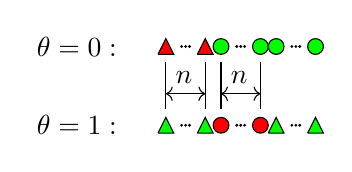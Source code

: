 
\begin{tikzpicture}
\draw [fill=green] (0.9,.4) -- (1,.6) -- (1.1,.4) -- (0.9,.4);
\draw [fill] (1.2,0.5) circle [radius=0.01];
\draw [fill] (1.25,0.5) circle [radius=0.01];
\draw [fill] (1.3,0.5) circle [radius=0.01];
\draw [fill=green]  (1.4,.4) -- (1.5,.6) -- (1.6,.4) -- (1.4,.4);
\draw [fill=red] (1.7,0.5) circle [radius=0.1];
%\draw [fill=red] (1.,0.5) circle [radius=0.1];
\draw [fill] (1.9,0.5) circle [radius=0.01];
\draw [fill] (1.95,0.5) circle [radius=0.01];
\draw [fill] (2.0,0.5) circle [radius=0.01];
\draw [fill=red] (2.2,0.5) circle [radius=0.1];
\draw [fill=green]  (2.3,.4) -- (2.4,.6) -- (2.5,.4) -- (2.3,.4);
\draw [fill] (2.6,0.5) circle [radius=0.01];
\draw [fill] (2.65,0.5) circle [radius=0.01];
\draw [fill] (2.7,0.5) circle [radius=0.01];
\draw [fill=green] (2.8,.4) -- (2.9,.6) -- (3,.4) -- (2.8,.4);

\draw (1,0.7) -- (1,1.3);
\draw (1.5,0.7) -- (1.5,1.3);
\draw [<->] (1, 0.9) -- (1.5,0.9);
\node [above right] at (1,.9) {$n$};

\draw (1.7,0.7) -- (1.7,1.3);
\draw (2.2,0.7) -- (2.2,1.3);
\draw [<->] (1.7, 0.9) -- (2.2,0.9);
\node [above right] at (1.7,.9) {$n$};

\node [left] at (0.5,.5) {$\theta=1:$};

\draw [fill=red] (0.9,1.4) -- (1,1.6) -- (1.1,1.4) -- (0.9,1.4);
\draw [fill] (1.2,1.5) circle [radius=0.01];
\draw [fill] (1.25,1.5) circle [radius=0.01];
\draw [fill] (1.3,1.5) circle [radius=0.01];
\draw [fill=red] (1.4,1.4) -- (1.5,1.6) -- (1.6,1.4) -- (1.4,1.4);
\draw [fill=green] (1.7,1.5) circle [radius=0.1];
%\draw [fill=red] (1.,1.5) circle [radius=0.1];
\draw [fill] (1.9,1.5) circle [radius=0.01];
\draw [fill] (1.95,1.5) circle [radius=0.01];
\draw [fill] (2.0,1.5) circle [radius=0.01];
\draw [fill=green] (2.2,1.5) circle [radius=0.1];
\draw [fill=green] (2.4,1.5) circle [radius=0.1];
\draw [fill] (2.6,1.5) circle [radius=0.01];
\draw [fill] (2.65,1.5) circle [radius=0.01];
\draw [fill] (2.7,1.5) circle [radius=0.01];
\draw [fill=green] (2.9,1.5) circle [radius=0.1];

\node [left] at (0.5,1.5) {$\theta=0:$};

\end{tikzpicture}

